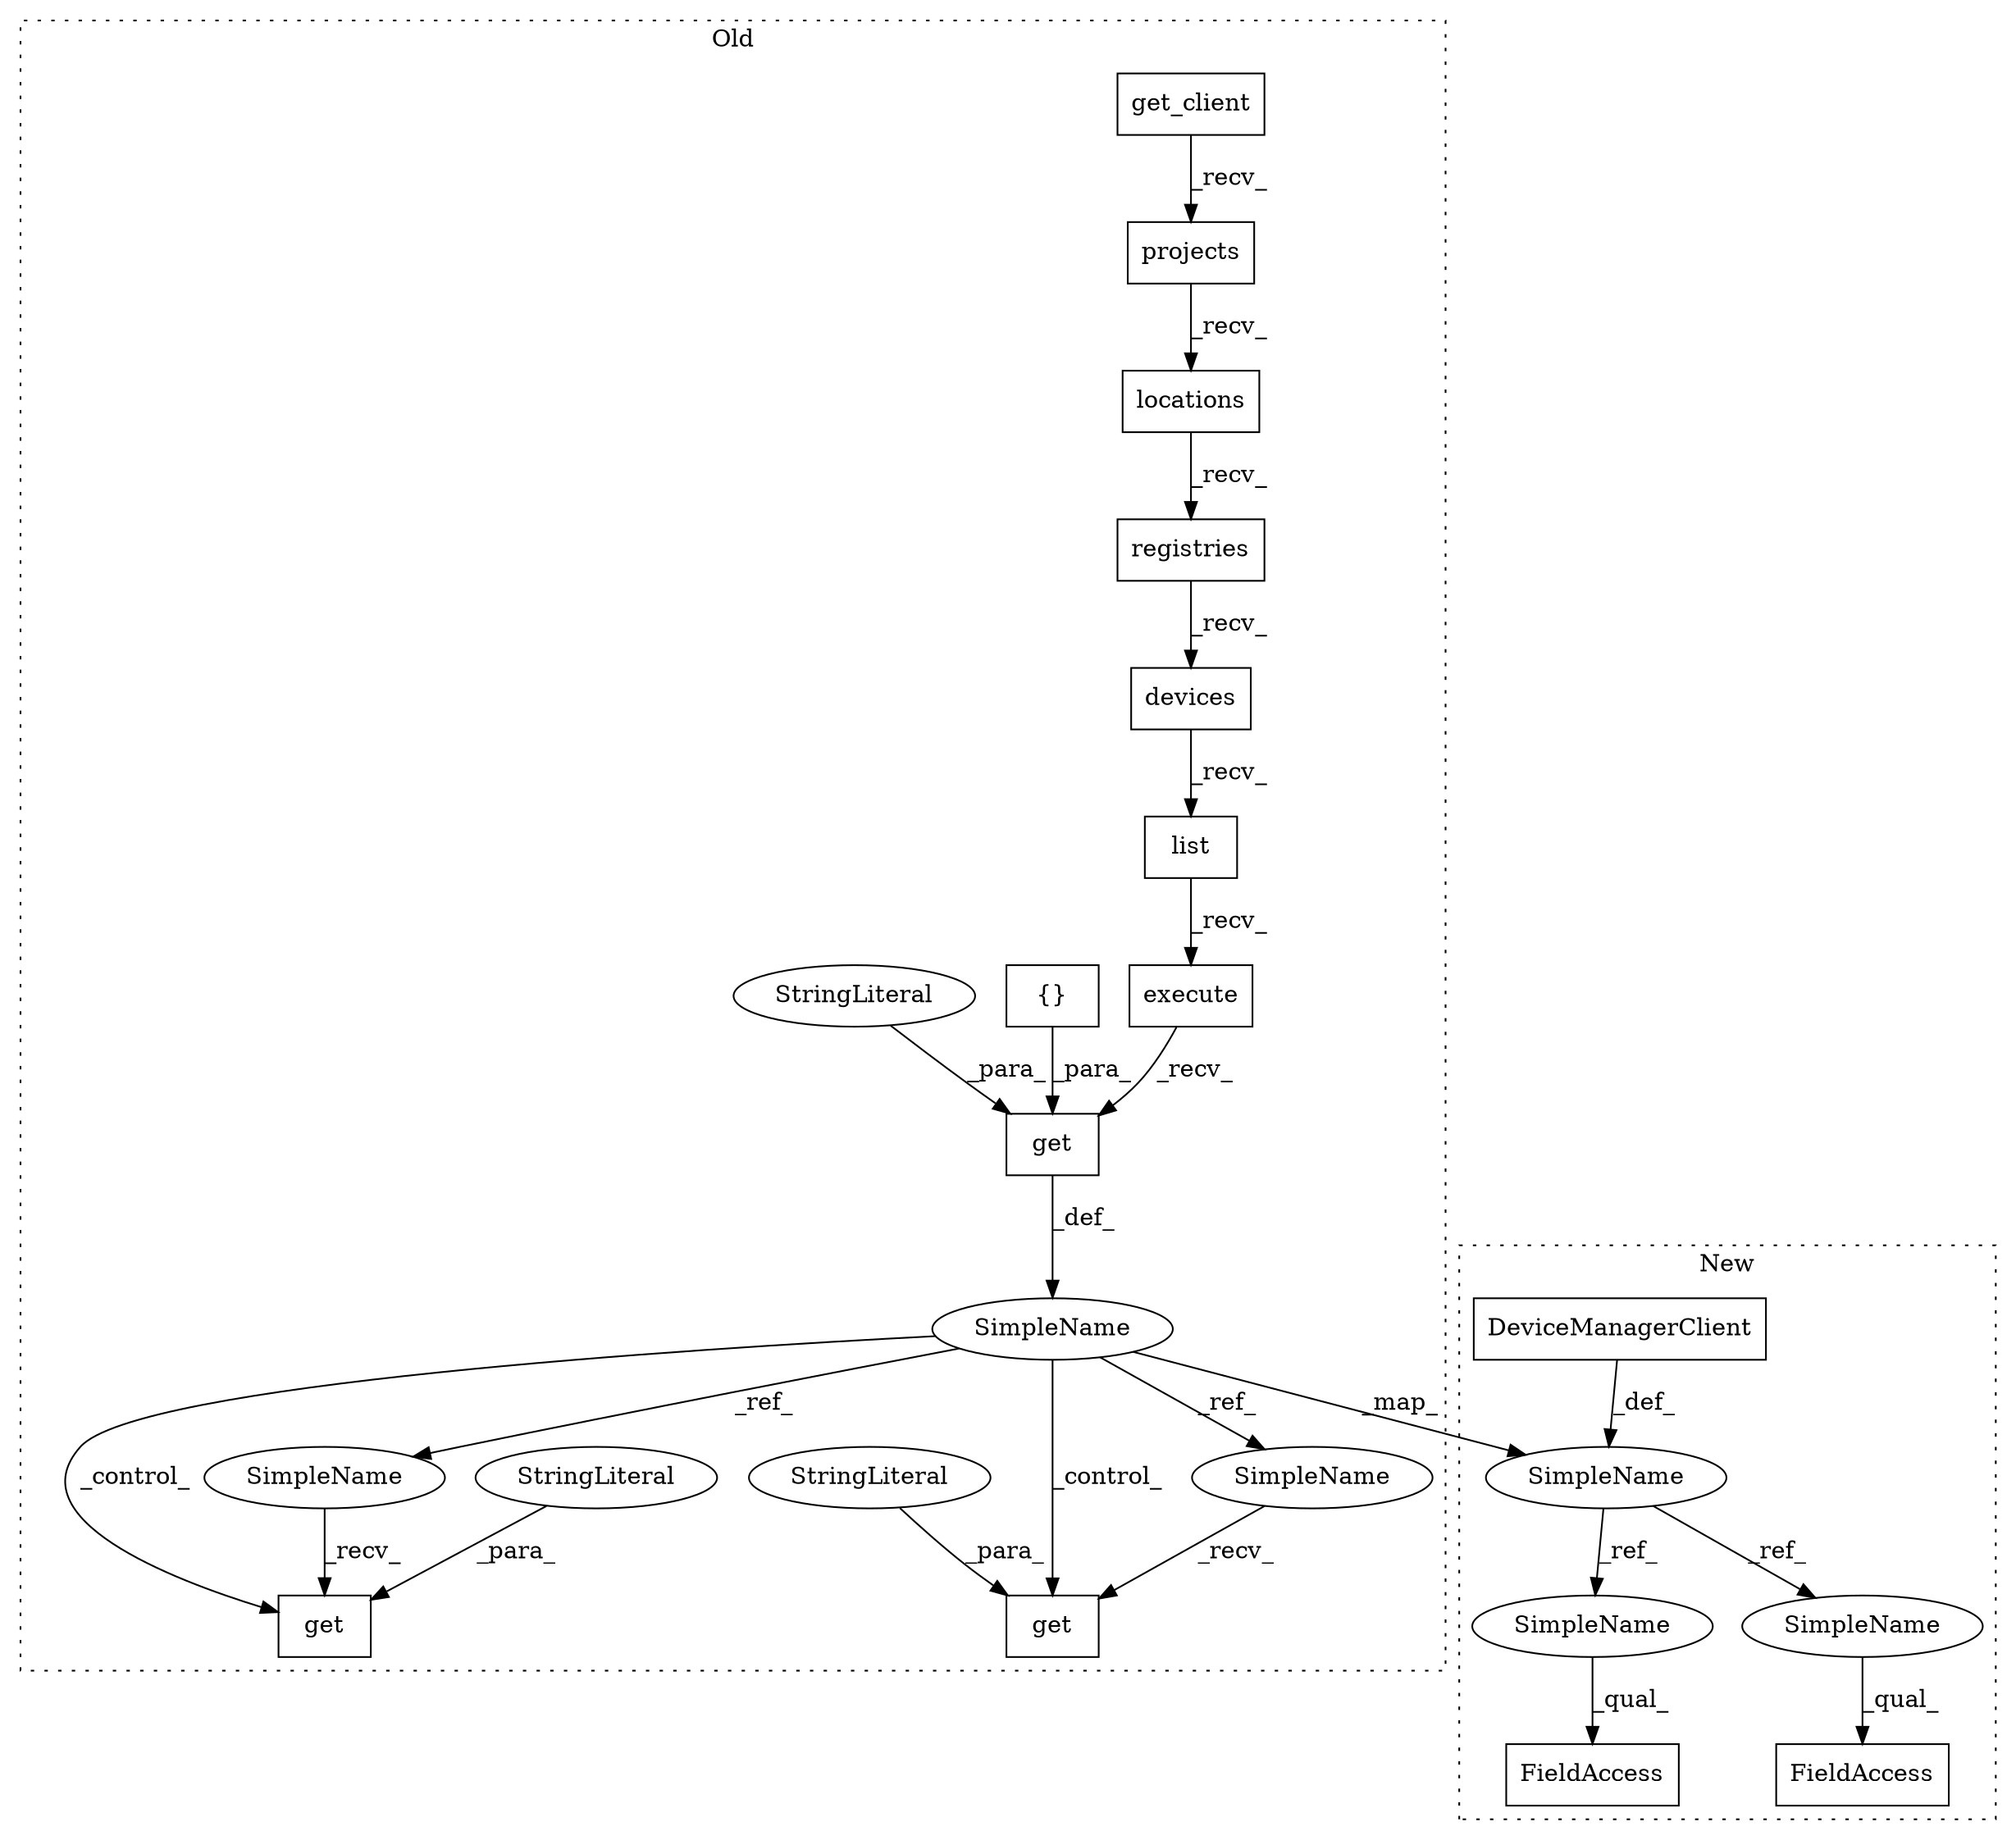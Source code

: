 digraph G {
subgraph cluster0 {
1 [label="get_client" a="32" s="13574,13605" l="11,1" shape="box"];
3 [label="projects" a="32" s="13796" l="10" shape="box"];
4 [label="registries" a="32" s="13819" l="12" shape="box"];
5 [label="execute" a="32" s="13898" l="9" shape="box"];
6 [label="locations" a="32" s="13807" l="11" shape="box"];
7 [label="devices" a="32" s="13832" l="9" shape="box"];
10 [label="list" a="32" s="13880,13896" l="5,1" shape="box"];
12 [label="SimpleName" a="42" s="14003" l="6" shape="ellipse"];
13 [label="{}" a="4" s="13937" l="2" shape="box"];
14 [label="get" a="32" s="13908,13939" l="4,1" shape="box"];
15 [label="StringLiteral" a="45" s="13912" l="15" shape="ellipse"];
16 [label="get" a="32" s="14127,14148" l="4,1" shape="box"];
17 [label="StringLiteral" a="45" s="14131" l="17" shape="ellipse"];
18 [label="get" a="32" s="14157,14173" l="4,1" shape="box"];
19 [label="StringLiteral" a="45" s="14161" l="12" shape="ellipse"];
22 [label="SimpleName" a="42" s="14150" l="6" shape="ellipse"];
23 [label="SimpleName" a="42" s="14120" l="6" shape="ellipse"];
label = "Old";
style="dotted";
}
subgraph cluster1 {
2 [label="DeviceManagerClient" a="32" s="13322" l="21" shape="box"];
8 [label="FieldAccess" a="22" s="13654" l="14" shape="box"];
9 [label="FieldAccess" a="22" s="13669" l="24" shape="box"];
11 [label="SimpleName" a="42" s="13550" l="6" shape="ellipse"];
20 [label="SimpleName" a="42" s="13654" l="6" shape="ellipse"];
21 [label="SimpleName" a="42" s="13669" l="6" shape="ellipse"];
label = "New";
style="dotted";
}
1 -> 3 [label="_recv_"];
2 -> 11 [label="_def_"];
3 -> 6 [label="_recv_"];
4 -> 7 [label="_recv_"];
5 -> 14 [label="_recv_"];
6 -> 4 [label="_recv_"];
7 -> 10 [label="_recv_"];
10 -> 5 [label="_recv_"];
11 -> 21 [label="_ref_"];
11 -> 20 [label="_ref_"];
12 -> 22 [label="_ref_"];
12 -> 23 [label="_ref_"];
12 -> 11 [label="_map_"];
12 -> 16 [label="_control_"];
12 -> 18 [label="_control_"];
13 -> 14 [label="_para_"];
14 -> 12 [label="_def_"];
15 -> 14 [label="_para_"];
17 -> 16 [label="_para_"];
19 -> 18 [label="_para_"];
20 -> 8 [label="_qual_"];
21 -> 9 [label="_qual_"];
22 -> 18 [label="_recv_"];
23 -> 16 [label="_recv_"];
}